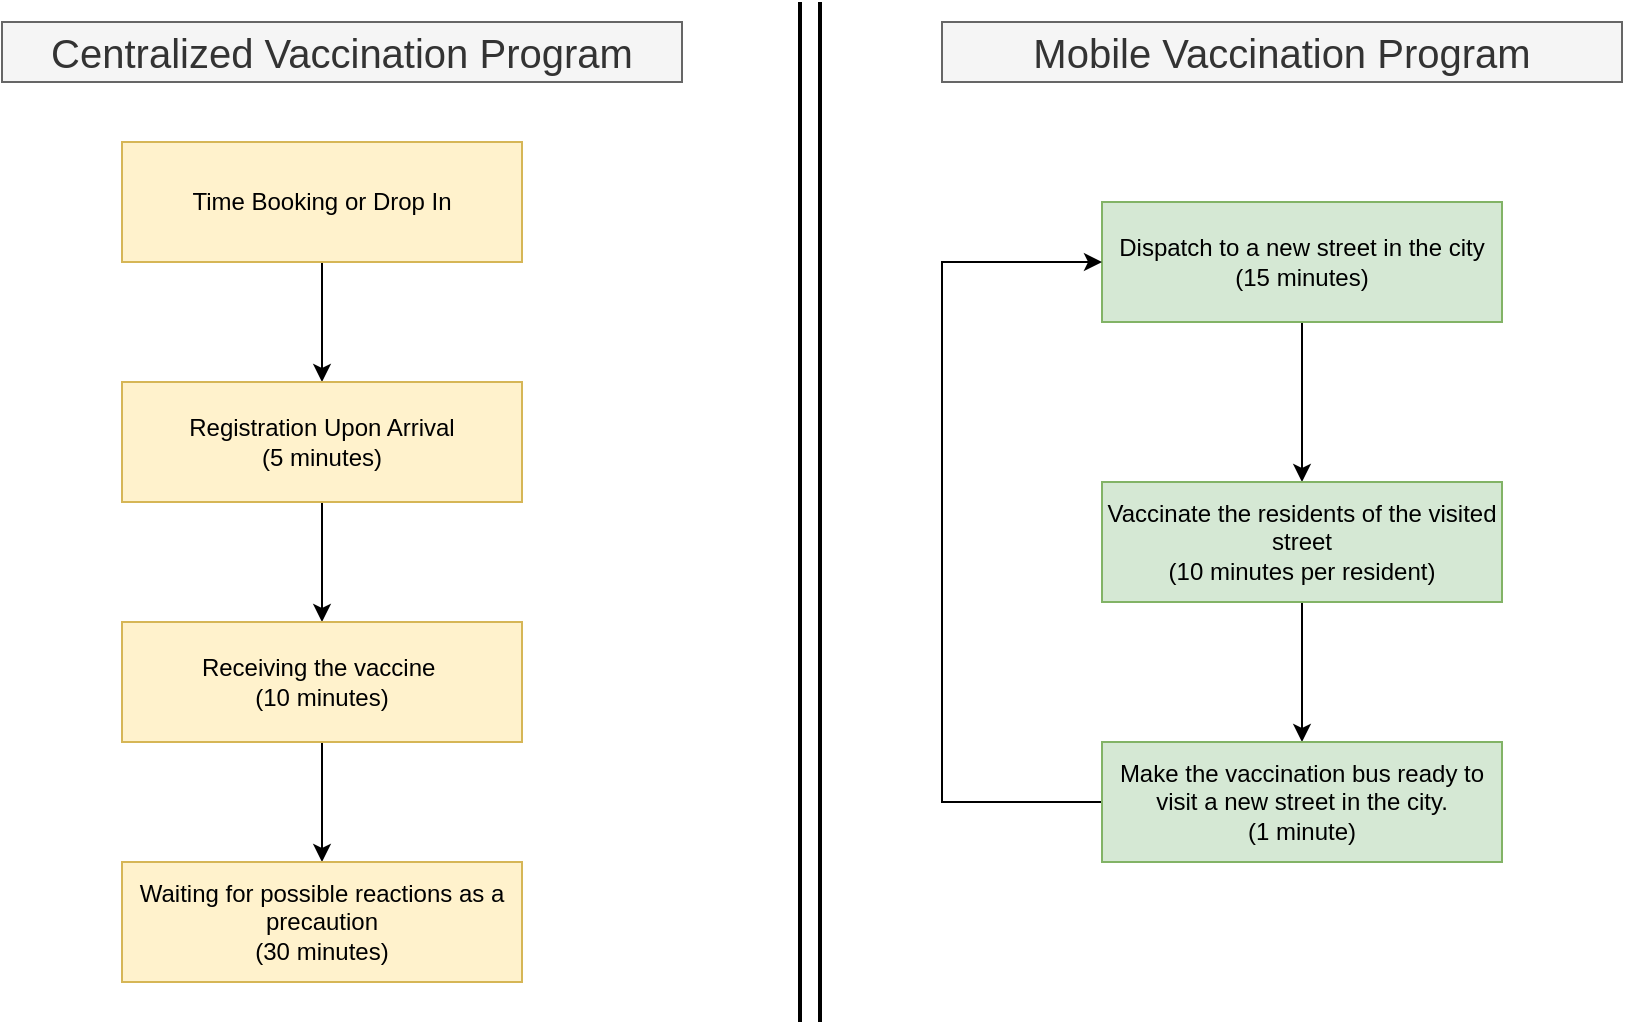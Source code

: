 <mxfile version="15.8.0" type="device"><diagram id="nltmymV8zHgTRBoShUut" name="Page-1"><mxGraphModel dx="1422" dy="882" grid="1" gridSize="10" guides="1" tooltips="1" connect="1" arrows="1" fold="1" page="1" pageScale="1" pageWidth="827" pageHeight="1169" math="0" shadow="0"><root><mxCell id="0"/><mxCell id="1" parent="0"/><mxCell id="OAYVwMkJanczo5-HI9Xi-6" style="edgeStyle=orthogonalEdgeStyle;rounded=0;orthogonalLoop=1;jettySize=auto;html=1;exitX=0.5;exitY=1;exitDx=0;exitDy=0;" parent="1" source="OAYVwMkJanczo5-HI9Xi-1" target="OAYVwMkJanczo5-HI9Xi-2" edge="1"><mxGeometry relative="1" as="geometry"/></mxCell><mxCell id="OAYVwMkJanczo5-HI9Xi-1" value="Time Booking or Drop In" style="rounded=0;whiteSpace=wrap;html=1;fillColor=#fff2cc;strokeColor=#d6b656;" parent="1" vertex="1"><mxGeometry x="80" y="80" width="200" height="60" as="geometry"/></mxCell><mxCell id="OAYVwMkJanczo5-HI9Xi-8" style="edgeStyle=orthogonalEdgeStyle;rounded=0;orthogonalLoop=1;jettySize=auto;html=1;" parent="1" source="OAYVwMkJanczo5-HI9Xi-2" target="OAYVwMkJanczo5-HI9Xi-3" edge="1"><mxGeometry relative="1" as="geometry"/></mxCell><mxCell id="OAYVwMkJanczo5-HI9Xi-2" value="Registration Upon Arrival&lt;br&gt;(5 minutes)" style="rounded=0;whiteSpace=wrap;html=1;fillColor=#fff2cc;strokeColor=#d6b656;" parent="1" vertex="1"><mxGeometry x="80" y="200" width="200" height="60" as="geometry"/></mxCell><mxCell id="OAYVwMkJanczo5-HI9Xi-9" style="edgeStyle=orthogonalEdgeStyle;rounded=0;orthogonalLoop=1;jettySize=auto;html=1;" parent="1" source="OAYVwMkJanczo5-HI9Xi-3" target="OAYVwMkJanczo5-HI9Xi-5" edge="1"><mxGeometry relative="1" as="geometry"/></mxCell><mxCell id="OAYVwMkJanczo5-HI9Xi-3" value="Receiving the vaccine&amp;nbsp;&lt;br&gt;(10 minutes)" style="rounded=0;whiteSpace=wrap;html=1;fillColor=#fff2cc;strokeColor=#d6b656;" parent="1" vertex="1"><mxGeometry x="80" y="320" width="200" height="60" as="geometry"/></mxCell><mxCell id="OAYVwMkJanczo5-HI9Xi-5" value="Waiting for possible reactions as a precaution&lt;br&gt;(30 minutes)" style="rounded=0;whiteSpace=wrap;html=1;fillColor=#fff2cc;strokeColor=#d6b656;" parent="1" vertex="1"><mxGeometry x="80" y="440" width="200" height="60" as="geometry"/></mxCell><mxCell id="OAYVwMkJanczo5-HI9Xi-20" style="edgeStyle=orthogonalEdgeStyle;rounded=0;orthogonalLoop=1;jettySize=auto;html=1;entryX=0.5;entryY=0;entryDx=0;entryDy=0;" parent="1" source="OAYVwMkJanczo5-HI9Xi-13" target="OAYVwMkJanczo5-HI9Xi-14" edge="1"><mxGeometry relative="1" as="geometry"/></mxCell><mxCell id="OAYVwMkJanczo5-HI9Xi-13" value="Dispatch to a new street in the city&lt;br&gt;(15 minutes)" style="rounded=0;whiteSpace=wrap;html=1;fillColor=#d5e8d4;strokeColor=#82b366;" parent="1" vertex="1"><mxGeometry x="570" y="110" width="200" height="60" as="geometry"/></mxCell><mxCell id="OAYVwMkJanczo5-HI9Xi-21" style="edgeStyle=orthogonalEdgeStyle;rounded=0;orthogonalLoop=1;jettySize=auto;html=1;" parent="1" source="OAYVwMkJanczo5-HI9Xi-14" target="OAYVwMkJanczo5-HI9Xi-16" edge="1"><mxGeometry relative="1" as="geometry"/></mxCell><mxCell id="OAYVwMkJanczo5-HI9Xi-14" value="Vaccinate the residents of the visited street&lt;br&gt;(10 minutes per resident)" style="rounded=0;whiteSpace=wrap;html=1;fillColor=#d5e8d4;strokeColor=#82b366;" parent="1" vertex="1"><mxGeometry x="570" y="250" width="200" height="60" as="geometry"/></mxCell><mxCell id="OAYVwMkJanczo5-HI9Xi-23" style="edgeStyle=orthogonalEdgeStyle;rounded=0;orthogonalLoop=1;jettySize=auto;html=1;entryX=0;entryY=0.5;entryDx=0;entryDy=0;" parent="1" source="OAYVwMkJanczo5-HI9Xi-16" target="OAYVwMkJanczo5-HI9Xi-13" edge="1"><mxGeometry relative="1" as="geometry"><Array as="points"><mxPoint x="490" y="410"/><mxPoint x="490" y="140"/></Array></mxGeometry></mxCell><mxCell id="OAYVwMkJanczo5-HI9Xi-16" value="Make the vaccination bus ready to visit a new street in the city.&lt;br&gt;(1 minute)" style="rounded=0;whiteSpace=wrap;html=1;fillColor=#d5e8d4;strokeColor=#82b366;" parent="1" vertex="1"><mxGeometry x="570" y="380" width="200" height="60" as="geometry"/></mxCell><mxCell id="OAYVwMkJanczo5-HI9Xi-24" value="&lt;font style=&quot;font-size: 20px&quot;&gt;Centralized Vaccination Program&lt;/font&gt;" style="text;html=1;strokeColor=#666666;fillColor=#f5f5f5;align=center;verticalAlign=middle;whiteSpace=wrap;rounded=0;fontColor=#333333;" parent="1" vertex="1"><mxGeometry x="20" y="20" width="340" height="30" as="geometry"/></mxCell><mxCell id="OAYVwMkJanczo5-HI9Xi-25" value="&lt;font style=&quot;font-size: 20px&quot;&gt;Mobile Vaccination Program&lt;/font&gt;" style="text;html=1;strokeColor=#666666;fillColor=#f5f5f5;align=center;verticalAlign=middle;whiteSpace=wrap;rounded=0;fontColor=#333333;" parent="1" vertex="1"><mxGeometry x="490" y="20" width="340" height="30" as="geometry"/></mxCell><mxCell id="OAYVwMkJanczo5-HI9Xi-27" value="" style="line;strokeWidth=2;direction=south;html=1;fontSize=20;" parent="1" vertex="1"><mxGeometry x="414" y="10" width="10" height="510" as="geometry"/></mxCell><mxCell id="OAYVwMkJanczo5-HI9Xi-28" value="" style="line;strokeWidth=2;direction=south;html=1;fontSize=20;" parent="1" vertex="1"><mxGeometry x="424" y="10" width="10" height="510" as="geometry"/></mxCell></root></mxGraphModel></diagram></mxfile>